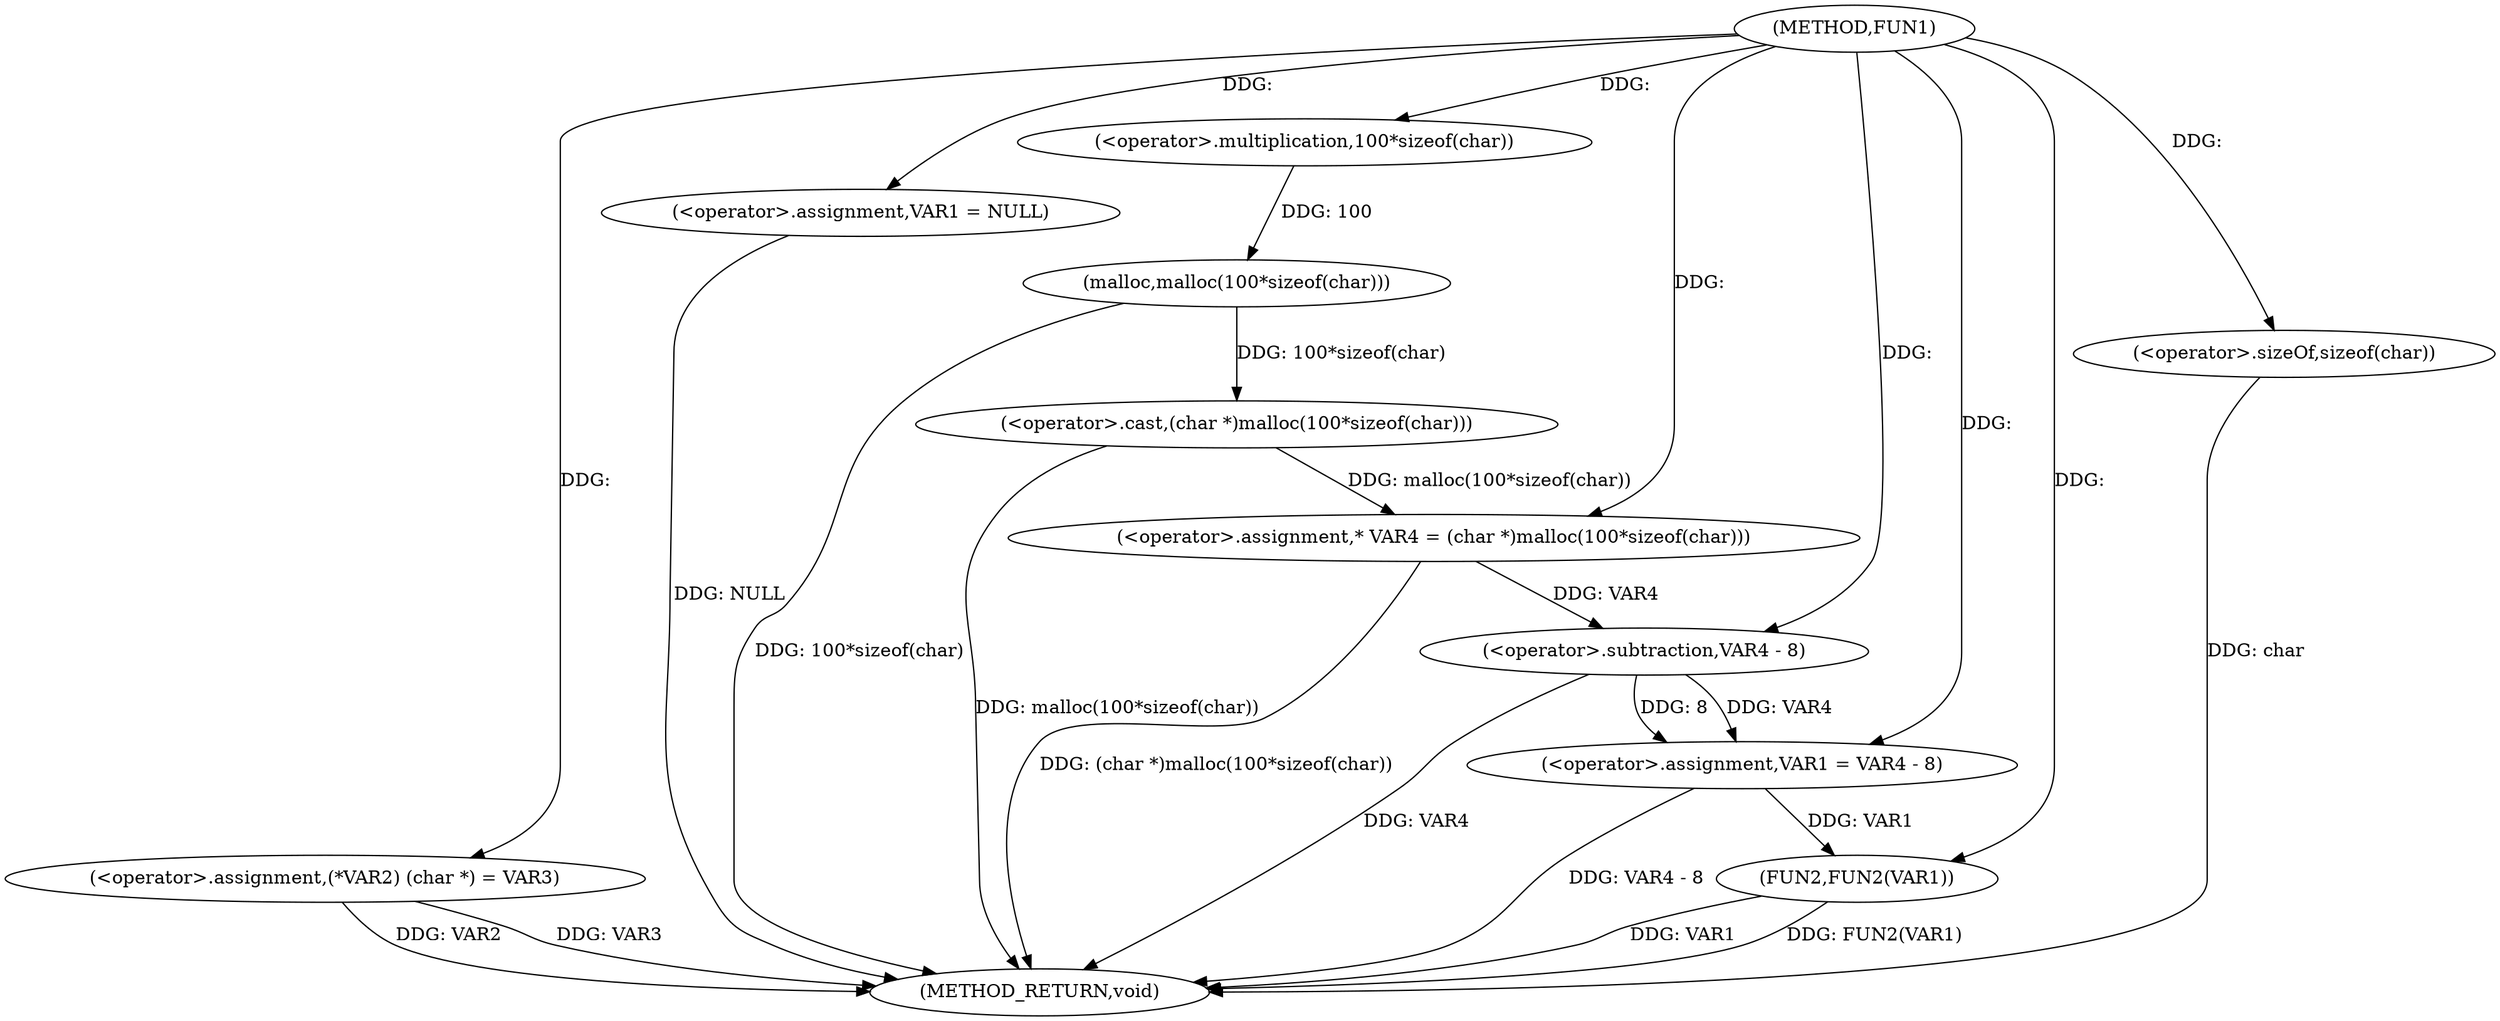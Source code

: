 digraph FUN1 {  
"1000100" [label = "(METHOD,FUN1)" ]
"1000128" [label = "(METHOD_RETURN,void)" ]
"1000104" [label = "(<operator>.assignment,(*VAR2) (char *) = VAR3)" ]
"1000107" [label = "(<operator>.assignment,VAR1 = NULL)" ]
"1000112" [label = "(<operator>.assignment,* VAR4 = (char *)malloc(100*sizeof(char)))" ]
"1000114" [label = "(<operator>.cast,(char *)malloc(100*sizeof(char)))" ]
"1000116" [label = "(malloc,malloc(100*sizeof(char)))" ]
"1000117" [label = "(<operator>.multiplication,100*sizeof(char))" ]
"1000119" [label = "(<operator>.sizeOf,sizeof(char))" ]
"1000121" [label = "(<operator>.assignment,VAR1 = VAR4 - 8)" ]
"1000123" [label = "(<operator>.subtraction,VAR4 - 8)" ]
"1000126" [label = "(FUN2,FUN2(VAR1))" ]
  "1000116" -> "1000128"  [ label = "DDG: 100*sizeof(char)"] 
  "1000126" -> "1000128"  [ label = "DDG: FUN2(VAR1)"] 
  "1000104" -> "1000128"  [ label = "DDG: VAR2"] 
  "1000112" -> "1000128"  [ label = "DDG: (char *)malloc(100*sizeof(char))"] 
  "1000121" -> "1000128"  [ label = "DDG: VAR4 - 8"] 
  "1000126" -> "1000128"  [ label = "DDG: VAR1"] 
  "1000119" -> "1000128"  [ label = "DDG: char"] 
  "1000114" -> "1000128"  [ label = "DDG: malloc(100*sizeof(char))"] 
  "1000123" -> "1000128"  [ label = "DDG: VAR4"] 
  "1000104" -> "1000128"  [ label = "DDG: VAR3"] 
  "1000107" -> "1000128"  [ label = "DDG: NULL"] 
  "1000100" -> "1000104"  [ label = "DDG: "] 
  "1000100" -> "1000107"  [ label = "DDG: "] 
  "1000114" -> "1000112"  [ label = "DDG: malloc(100*sizeof(char))"] 
  "1000100" -> "1000112"  [ label = "DDG: "] 
  "1000116" -> "1000114"  [ label = "DDG: 100*sizeof(char)"] 
  "1000117" -> "1000116"  [ label = "DDG: 100"] 
  "1000100" -> "1000117"  [ label = "DDG: "] 
  "1000100" -> "1000119"  [ label = "DDG: "] 
  "1000123" -> "1000121"  [ label = "DDG: VAR4"] 
  "1000123" -> "1000121"  [ label = "DDG: 8"] 
  "1000100" -> "1000121"  [ label = "DDG: "] 
  "1000112" -> "1000123"  [ label = "DDG: VAR4"] 
  "1000100" -> "1000123"  [ label = "DDG: "] 
  "1000121" -> "1000126"  [ label = "DDG: VAR1"] 
  "1000100" -> "1000126"  [ label = "DDG: "] 
}
